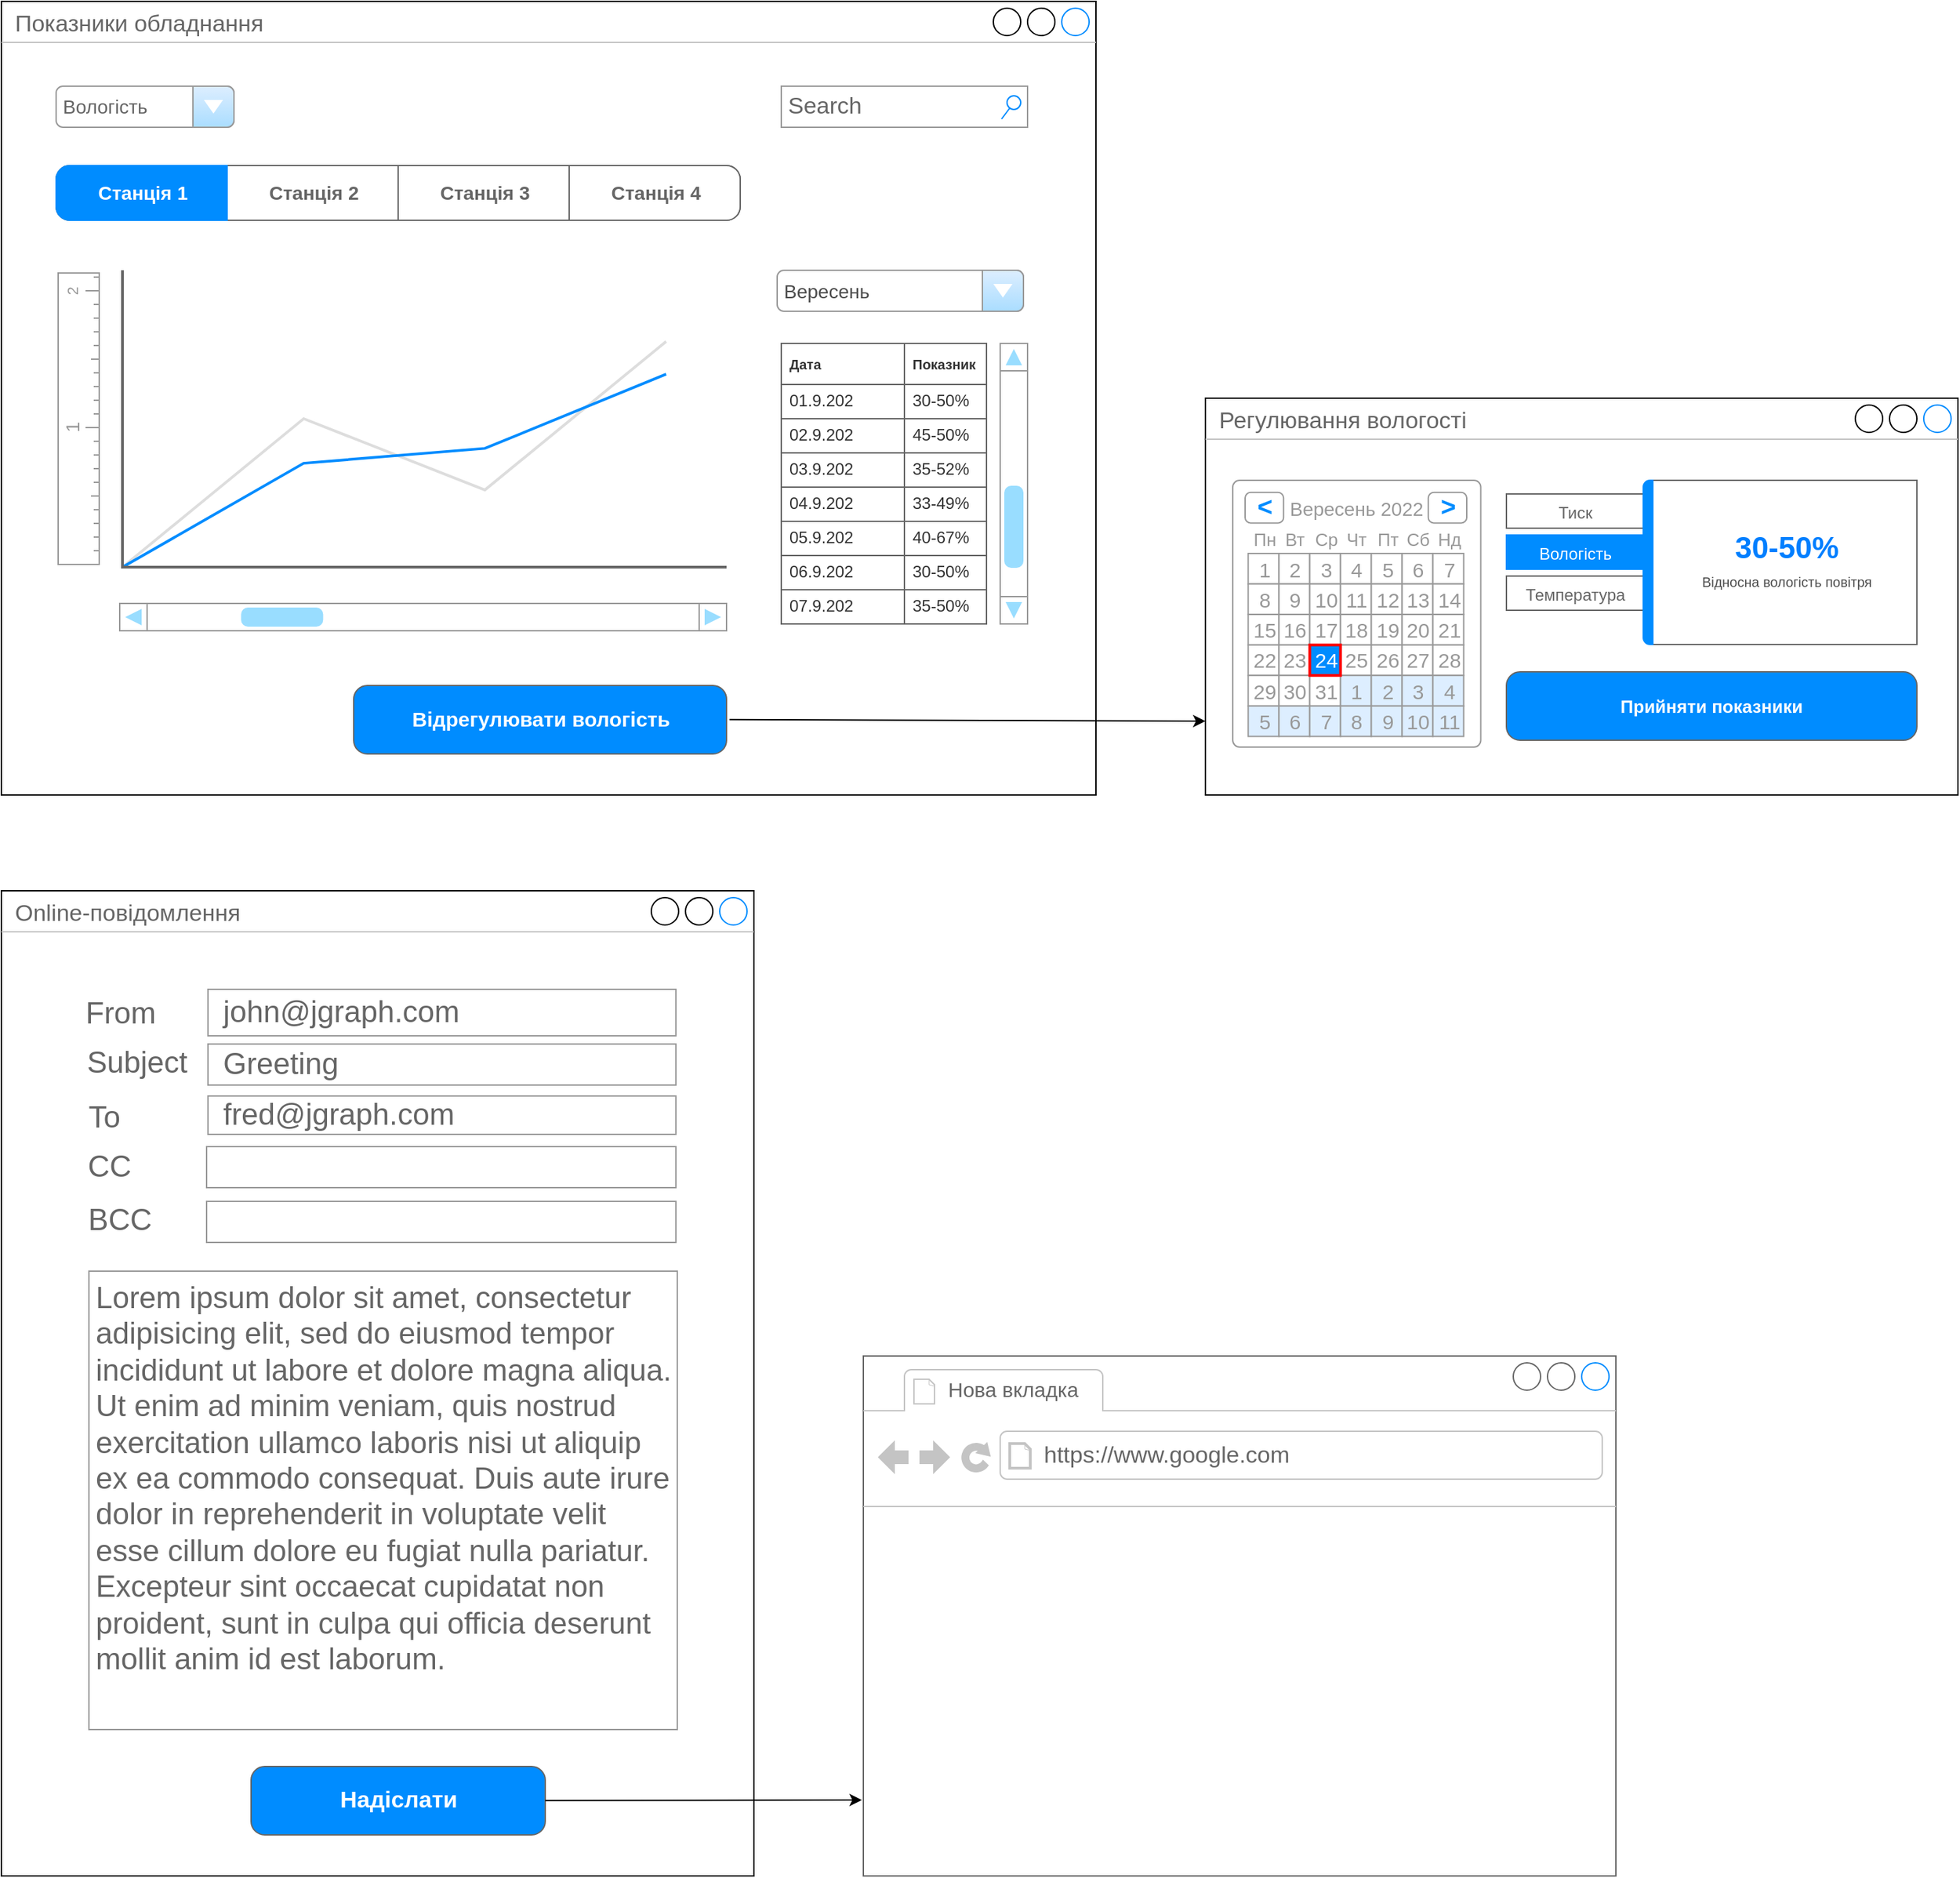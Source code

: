 <mxfile version="20.3.3" type="github"><diagram id="piDafpqhtRUU5qUU-vj8" name="Page-1"><mxGraphModel dx="2847" dy="1803" grid="1" gridSize="10" guides="1" tooltips="1" connect="1" arrows="1" fold="1" page="1" pageScale="1" pageWidth="1169" pageHeight="1654" math="0" shadow="0"><root><mxCell id="0"/><mxCell id="1" parent="0"/><mxCell id="dVDC38KnHeFOdpxxW0SM-181" value="" style="group" vertex="1" connectable="0" parent="1"><mxGeometry x="450" y="110" width="1430" height="1370" as="geometry"/></mxCell><mxCell id="gKj_HmJcqdtON28ruS0T-1" value="Показники обладнання" style="strokeWidth=1;shadow=0;dashed=0;align=center;html=1;shape=mxgraph.mockup.containers.window;align=left;verticalAlign=top;spacingLeft=8;strokeColor2=#008cff;strokeColor3=#c4c4c4;fontColor=#666666;mainText=;fontSize=17;labelBackgroundColor=none;" vertex="1" parent="dVDC38KnHeFOdpxxW0SM-181"><mxGeometry width="800" height="580" as="geometry"/></mxCell><mxCell id="dVDC38KnHeFOdpxxW0SM-1" value="&lt;font style=&quot;font-size: 14px;&quot;&gt;Вологість&lt;/font&gt;" style="strokeWidth=1;shadow=0;dashed=0;align=center;html=1;shape=mxgraph.mockup.forms.comboBox;strokeColor=#999999;fillColor=#ddeeff;align=left;fillColor2=#aaddff;mainText=;fontColor=#666666;fontSize=17;spacingLeft=3;" vertex="1" parent="dVDC38KnHeFOdpxxW0SM-181"><mxGeometry x="40" y="62" width="130" height="30" as="geometry"/></mxCell><mxCell id="dVDC38KnHeFOdpxxW0SM-2" value="Search" style="strokeWidth=1;shadow=0;dashed=0;align=center;html=1;shape=mxgraph.mockup.forms.searchBox;strokeColor=#999999;mainText=;strokeColor2=#008cff;fontColor=#666666;fontSize=17;align=left;spacingLeft=3;" vertex="1" parent="dVDC38KnHeFOdpxxW0SM-181"><mxGeometry x="570" y="62" width="180" height="30" as="geometry"/></mxCell><mxCell id="dVDC38KnHeFOdpxxW0SM-11" value="" style="strokeWidth=1;shadow=0;dashed=0;align=center;html=1;shape=mxgraph.mockup.rrect;rSize=10;fillColor=#ffffff;strokeColor=#666666;fontSize=14;" vertex="1" parent="dVDC38KnHeFOdpxxW0SM-181"><mxGeometry x="40" y="120" width="500" height="40" as="geometry"/></mxCell><mxCell id="dVDC38KnHeFOdpxxW0SM-12" value="&lt;font style=&quot;font-size: 14px;&quot;&gt;Станція 2&lt;/font&gt;" style="strokeColor=inherit;fillColor=inherit;gradientColor=inherit;strokeWidth=1;shadow=0;dashed=0;align=center;html=1;shape=mxgraph.mockup.rrect;rSize=0;fontSize=17;fontColor=#666666;fontStyle=1;resizeHeight=1;" vertex="1" parent="dVDC38KnHeFOdpxxW0SM-11"><mxGeometry width="125" height="40" relative="1" as="geometry"><mxPoint x="125" as="offset"/></mxGeometry></mxCell><mxCell id="dVDC38KnHeFOdpxxW0SM-13" value="&lt;font style=&quot;font-size: 14px;&quot;&gt;Станція 3&lt;/font&gt;" style="strokeColor=inherit;fillColor=inherit;gradientColor=inherit;strokeWidth=1;shadow=0;dashed=0;align=center;html=1;shape=mxgraph.mockup.rrect;rSize=0;fontSize=17;fontColor=#666666;fontStyle=1;resizeHeight=1;" vertex="1" parent="dVDC38KnHeFOdpxxW0SM-11"><mxGeometry width="125" height="40" relative="1" as="geometry"><mxPoint x="250" as="offset"/></mxGeometry></mxCell><mxCell id="dVDC38KnHeFOdpxxW0SM-14" value="&lt;font style=&quot;font-size: 14px;&quot;&gt;Станція 4&lt;/font&gt;" style="strokeColor=inherit;fillColor=inherit;gradientColor=inherit;strokeWidth=1;shadow=0;dashed=0;align=center;html=1;shape=mxgraph.mockup.rightButton;rSize=10;fontSize=17;fontColor=#666666;fontStyle=1;resizeHeight=1;" vertex="1" parent="dVDC38KnHeFOdpxxW0SM-11"><mxGeometry x="1" width="125" height="40" relative="1" as="geometry"><mxPoint x="-125" as="offset"/></mxGeometry></mxCell><mxCell id="dVDC38KnHeFOdpxxW0SM-15" value="&lt;font style=&quot;font-size: 14px;&quot;&gt;Станція 1&lt;/font&gt;" style="strokeWidth=1;shadow=0;dashed=0;align=center;html=1;shape=mxgraph.mockup.leftButton;rSize=10;fontSize=17;fontColor=#ffffff;fontStyle=1;fillColor=#008cff;strokeColor=#008cff;resizeHeight=1;" vertex="1" parent="dVDC38KnHeFOdpxxW0SM-11"><mxGeometry width="125" height="40" relative="1" as="geometry"/></mxCell><mxCell id="dVDC38KnHeFOdpxxW0SM-16" value="" style="verticalLabelPosition=bottom;shadow=0;dashed=0;align=center;html=1;verticalAlign=top;strokeWidth=1;shape=mxgraph.mockup.graphics.lineChart;strokeColor=none;strokeColor2=#666666;strokeColor3=#008cff;strokeColor4=#dddddd;fontSize=14;" vertex="1" parent="dVDC38KnHeFOdpxxW0SM-181"><mxGeometry x="88.5" y="196.5" width="441.5" height="217" as="geometry"/></mxCell><mxCell id="dVDC38KnHeFOdpxxW0SM-18" value="" style="verticalLabelPosition=bottom;shadow=0;dashed=0;align=center;html=1;verticalAlign=top;strokeWidth=1;shape=mxgraph.mockup.navigation.scrollBar;strokeColor=#999999;barPos=20;fillColor2=#99ddff;strokeColor2=none;fontSize=14;" vertex="1" parent="dVDC38KnHeFOdpxxW0SM-181"><mxGeometry x="86.5" y="440" width="443.5" height="20" as="geometry"/></mxCell><mxCell id="dVDC38KnHeFOdpxxW0SM-20" value="1" style="strokeWidth=1;shadow=0;dashed=0;align=center;html=1;shape=mxgraph.mockup.misc.ruler2;dx=100;rulerOrient=down;unitSize=10;fontColor=#999999;spacingLeft=96;align=left;verticalAlign=middle;spacingBottom=10;spacingTop=0;spacingRight=0;spacing=0;strokeColor=#999999;fontSize=14;rotation=-90;" vertex="1" parent="dVDC38KnHeFOdpxxW0SM-181"><mxGeometry x="-50" y="290" width="213" height="30" as="geometry"/></mxCell><mxCell id="dVDC38KnHeFOdpxxW0SM-22" value="&lt;font style=&quot;font-size: 14px;&quot; color=&quot;#4d4d4d&quot;&gt;Вересень&lt;/font&gt;" style="strokeWidth=1;shadow=0;dashed=0;align=center;html=1;shape=mxgraph.mockup.forms.comboBox;strokeColor=#999999;fillColor=#ddeeff;align=left;fillColor2=#aaddff;mainText=;fontColor=#666666;fontSize=17;spacingLeft=3;" vertex="1" parent="dVDC38KnHeFOdpxxW0SM-181"><mxGeometry x="567" y="196.5" width="180" height="30" as="geometry"/></mxCell><mxCell id="dVDC38KnHeFOdpxxW0SM-89" value="" style="verticalLabelPosition=bottom;shadow=0;dashed=0;align=center;html=1;verticalAlign=top;strokeWidth=1;shape=mxgraph.mockup.navigation.scrollBar;strokeColor=#999999;barPos=20;fillColor2=#99ddff;strokeColor2=none;direction=north;fontSize=12;fontColor=#000000;" vertex="1" parent="dVDC38KnHeFOdpxxW0SM-181"><mxGeometry x="730" y="250" width="20" height="205" as="geometry"/></mxCell><mxCell id="dVDC38KnHeFOdpxxW0SM-97" value="" style="group" vertex="1" connectable="0" parent="dVDC38KnHeFOdpxxW0SM-181"><mxGeometry x="570" y="250" width="150" height="205" as="geometry"/></mxCell><mxCell id="dVDC38KnHeFOdpxxW0SM-77" value="&lt;font color=&quot;#333333&quot; size=&quot;1&quot;&gt;&lt;b&gt;Дата&lt;/b&gt;&lt;/font&gt;" style="strokeWidth=1;shadow=0;dashed=0;align=center;html=1;shape=mxgraph.mockup.text.textBox;fontColor=#666666;align=left;fontSize=17;spacingLeft=4;spacingTop=-3;strokeColor=#666666;mainText=" vertex="1" parent="dVDC38KnHeFOdpxxW0SM-97"><mxGeometry width="90" height="30" as="geometry"/></mxCell><mxCell id="dVDC38KnHeFOdpxxW0SM-78" value="&lt;span style=&quot;caret-color: rgb(0, 0, 0);&quot;&gt;&lt;b&gt;&lt;font color=&quot;#333333&quot; style=&quot;font-size: 10px;&quot;&gt;Показник&lt;/font&gt;&lt;/b&gt;&lt;/span&gt;" style="strokeWidth=1;shadow=0;dashed=0;align=center;html=1;shape=mxgraph.mockup.text.textBox;fontColor=#666666;align=left;fontSize=17;spacingLeft=4;spacingTop=-3;strokeColor=#666666;mainText=" vertex="1" parent="dVDC38KnHeFOdpxxW0SM-97"><mxGeometry x="90" width="60" height="30" as="geometry"/></mxCell><mxCell id="dVDC38KnHeFOdpxxW0SM-79" value="&lt;span style=&quot;caret-color: rgb(0, 0, 0); font-size: 12px;&quot;&gt;&lt;font color=&quot;#333333&quot;&gt;30-50%&lt;/font&gt;&lt;/span&gt;" style="strokeWidth=1;shadow=0;dashed=0;align=center;html=1;shape=mxgraph.mockup.text.textBox;fontColor=#666666;align=left;fontSize=17;spacingLeft=4;spacingTop=-3;strokeColor=#666666;mainText=" vertex="1" parent="dVDC38KnHeFOdpxxW0SM-97"><mxGeometry x="90" y="30" width="60" height="25" as="geometry"/></mxCell><mxCell id="dVDC38KnHeFOdpxxW0SM-80" value="&lt;span style=&quot;caret-color: rgb(0, 0, 0); font-size: 12px;&quot;&gt;&lt;font color=&quot;#333333&quot;&gt;45-50%&lt;/font&gt;&lt;/span&gt;" style="strokeWidth=1;shadow=0;dashed=0;align=center;html=1;shape=mxgraph.mockup.text.textBox;fontColor=#666666;align=left;fontSize=17;spacingLeft=4;spacingTop=-3;strokeColor=#666666;mainText=" vertex="1" parent="dVDC38KnHeFOdpxxW0SM-97"><mxGeometry x="90" y="55" width="60" height="25" as="geometry"/></mxCell><mxCell id="dVDC38KnHeFOdpxxW0SM-81" value="&lt;span style=&quot;caret-color: rgb(0, 0, 0); font-size: 12px;&quot;&gt;&lt;font color=&quot;#333333&quot;&gt;35-52%&lt;/font&gt;&lt;/span&gt;" style="strokeWidth=1;shadow=0;dashed=0;align=center;html=1;shape=mxgraph.mockup.text.textBox;fontColor=#666666;align=left;fontSize=17;spacingLeft=4;spacingTop=-3;strokeColor=#666666;mainText=" vertex="1" parent="dVDC38KnHeFOdpxxW0SM-97"><mxGeometry x="90" y="80" width="60" height="25" as="geometry"/></mxCell><mxCell id="dVDC38KnHeFOdpxxW0SM-82" value="&lt;span style=&quot;caret-color: rgb(0, 0, 0); font-size: 12px;&quot;&gt;&lt;font color=&quot;#333333&quot;&gt;33-49%&lt;/font&gt;&lt;/span&gt;" style="strokeWidth=1;shadow=0;dashed=0;align=center;html=1;shape=mxgraph.mockup.text.textBox;fontColor=#666666;align=left;fontSize=17;spacingLeft=4;spacingTop=-3;strokeColor=#666666;mainText=" vertex="1" parent="dVDC38KnHeFOdpxxW0SM-97"><mxGeometry x="90" y="105" width="60" height="25" as="geometry"/></mxCell><mxCell id="dVDC38KnHeFOdpxxW0SM-83" value="&lt;span style=&quot;caret-color: rgb(0, 0, 0); font-size: 12px;&quot;&gt;&lt;font color=&quot;#333333&quot;&gt;40-67%&lt;/font&gt;&lt;/span&gt;" style="strokeWidth=1;shadow=0;dashed=0;align=center;html=1;shape=mxgraph.mockup.text.textBox;fontColor=#666666;align=left;fontSize=17;spacingLeft=4;spacingTop=-3;strokeColor=#666666;mainText=" vertex="1" parent="dVDC38KnHeFOdpxxW0SM-97"><mxGeometry x="90" y="130" width="60" height="25" as="geometry"/></mxCell><mxCell id="dVDC38KnHeFOdpxxW0SM-84" value="&lt;span style=&quot;caret-color: rgb(0, 0, 0); font-size: 12px;&quot;&gt;&lt;font color=&quot;#333333&quot;&gt;05.9.202&lt;/font&gt;&lt;/span&gt;" style="strokeWidth=1;shadow=0;dashed=0;align=center;html=1;shape=mxgraph.mockup.text.textBox;fontColor=#666666;align=left;fontSize=17;spacingLeft=4;spacingTop=-3;strokeColor=#666666;mainText=" vertex="1" parent="dVDC38KnHeFOdpxxW0SM-97"><mxGeometry y="130" width="90" height="25" as="geometry"/></mxCell><mxCell id="dVDC38KnHeFOdpxxW0SM-85" value="&lt;span style=&quot;caret-color: rgb(0, 0, 0); font-size: 12px;&quot;&gt;&lt;font color=&quot;#333333&quot;&gt;04.9.202&lt;/font&gt;&lt;/span&gt;" style="strokeWidth=1;shadow=0;dashed=0;align=center;html=1;shape=mxgraph.mockup.text.textBox;fontColor=#666666;align=left;fontSize=17;spacingLeft=4;spacingTop=-3;strokeColor=#666666;mainText=" vertex="1" parent="dVDC38KnHeFOdpxxW0SM-97"><mxGeometry y="105" width="90" height="25" as="geometry"/></mxCell><mxCell id="dVDC38KnHeFOdpxxW0SM-86" value="&lt;span style=&quot;caret-color: rgb(0, 0, 0); font-size: 12px;&quot;&gt;&lt;font color=&quot;#333333&quot;&gt;03.9.202&lt;/font&gt;&lt;/span&gt;" style="strokeWidth=1;shadow=0;dashed=0;align=center;html=1;shape=mxgraph.mockup.text.textBox;fontColor=#666666;align=left;fontSize=17;spacingLeft=4;spacingTop=-3;strokeColor=#666666;mainText=" vertex="1" parent="dVDC38KnHeFOdpxxW0SM-97"><mxGeometry y="80" width="90" height="25" as="geometry"/></mxCell><mxCell id="dVDC38KnHeFOdpxxW0SM-87" value="&lt;span style=&quot;caret-color: rgb(0, 0, 0); font-size: 12px;&quot;&gt;&lt;font color=&quot;#333333&quot;&gt;02.9.202&lt;/font&gt;&lt;/span&gt;" style="strokeWidth=1;shadow=0;dashed=0;align=center;html=1;shape=mxgraph.mockup.text.textBox;fontColor=#666666;align=left;fontSize=17;spacingLeft=4;spacingTop=-3;strokeColor=#666666;mainText=" vertex="1" parent="dVDC38KnHeFOdpxxW0SM-97"><mxGeometry y="55" width="90" height="25" as="geometry"/></mxCell><mxCell id="dVDC38KnHeFOdpxxW0SM-88" value="&lt;span style=&quot;caret-color: rgb(0, 0, 0); font-size: 12px;&quot;&gt;&lt;font color=&quot;#333333&quot;&gt;01.9.202&lt;/font&gt;&lt;/span&gt;" style="strokeWidth=1;shadow=0;dashed=0;align=center;html=1;shape=mxgraph.mockup.text.textBox;fontColor=#666666;align=left;fontSize=17;spacingLeft=4;spacingTop=-3;strokeColor=#666666;mainText=" vertex="1" parent="dVDC38KnHeFOdpxxW0SM-97"><mxGeometry y="30" width="90" height="25" as="geometry"/></mxCell><mxCell id="dVDC38KnHeFOdpxxW0SM-93" value="&lt;span style=&quot;caret-color: rgb(0, 0, 0); font-size: 12px;&quot;&gt;&lt;font color=&quot;#333333&quot;&gt;06.9.202&lt;/font&gt;&lt;/span&gt;" style="strokeWidth=1;shadow=0;dashed=0;align=center;html=1;shape=mxgraph.mockup.text.textBox;fontColor=#666666;align=left;fontSize=17;spacingLeft=4;spacingTop=-3;strokeColor=#666666;mainText=" vertex="1" parent="dVDC38KnHeFOdpxxW0SM-97"><mxGeometry y="155" width="90" height="25" as="geometry"/></mxCell><mxCell id="dVDC38KnHeFOdpxxW0SM-94" value="&lt;span style=&quot;caret-color: rgb(0, 0, 0); font-size: 12px;&quot;&gt;&lt;font color=&quot;#333333&quot;&gt;30-50%&lt;/font&gt;&lt;/span&gt;" style="strokeWidth=1;shadow=0;dashed=0;align=center;html=1;shape=mxgraph.mockup.text.textBox;fontColor=#666666;align=left;fontSize=17;spacingLeft=4;spacingTop=-3;strokeColor=#666666;mainText=" vertex="1" parent="dVDC38KnHeFOdpxxW0SM-97"><mxGeometry x="90" y="155" width="60" height="25" as="geometry"/></mxCell><mxCell id="dVDC38KnHeFOdpxxW0SM-95" value="&lt;span style=&quot;caret-color: rgb(0, 0, 0); font-size: 12px;&quot;&gt;&lt;font color=&quot;#333333&quot;&gt;07.9.202&lt;/font&gt;&lt;/span&gt;" style="strokeWidth=1;shadow=0;dashed=0;align=center;html=1;shape=mxgraph.mockup.text.textBox;fontColor=#666666;align=left;fontSize=17;spacingLeft=4;spacingTop=-3;strokeColor=#666666;mainText=" vertex="1" parent="dVDC38KnHeFOdpxxW0SM-97"><mxGeometry y="180" width="90" height="25" as="geometry"/></mxCell><mxCell id="dVDC38KnHeFOdpxxW0SM-96" value="&lt;span style=&quot;caret-color: rgb(0, 0, 0); font-size: 12px;&quot;&gt;&lt;font color=&quot;#333333&quot;&gt;35-50%&lt;/font&gt;&lt;/span&gt;" style="strokeWidth=1;shadow=0;dashed=0;align=center;html=1;shape=mxgraph.mockup.text.textBox;fontColor=#666666;align=left;fontSize=17;spacingLeft=4;spacingTop=-3;strokeColor=#666666;mainText=" vertex="1" parent="dVDC38KnHeFOdpxxW0SM-97"><mxGeometry x="90" y="180" width="60" height="25" as="geometry"/></mxCell><mxCell id="dVDC38KnHeFOdpxxW0SM-98" value="&lt;font style=&quot;font-size: 15px;&quot;&gt;Відрегулювати вологість&lt;/font&gt;" style="strokeWidth=1;shadow=0;dashed=0;align=center;html=1;shape=mxgraph.mockup.buttons.button;strokeColor=#666666;fontColor=#ffffff;mainText=;buttonStyle=round;fontSize=17;fontStyle=1;fillColor=#008cff;whiteSpace=wrap;" vertex="1" parent="dVDC38KnHeFOdpxxW0SM-181"><mxGeometry x="257.5" y="500" width="272.5" height="50" as="geometry"/></mxCell><mxCell id="dVDC38KnHeFOdpxxW0SM-99" value="Регулювання вологості" style="strokeWidth=1;shadow=0;dashed=0;align=center;html=1;shape=mxgraph.mockup.containers.window;align=left;verticalAlign=top;spacingLeft=8;strokeColor2=#008cff;strokeColor3=#c4c4c4;fontColor=#666666;mainText=;fontSize=17;labelBackgroundColor=none;" vertex="1" parent="dVDC38KnHeFOdpxxW0SM-181"><mxGeometry x="880" y="290" width="550" height="290" as="geometry"/></mxCell><mxCell id="dVDC38KnHeFOdpxxW0SM-100" value="" style="strokeWidth=1;shadow=0;dashed=0;align=center;html=1;shape=mxgraph.mockup.forms.rrect;rSize=5;strokeColor=#999999;fillColor=#ffffff;fontSize=15;fontColor=#007FFF;" vertex="1" parent="dVDC38KnHeFOdpxxW0SM-181"><mxGeometry x="900" y="350" width="181.25" height="195" as="geometry"/></mxCell><mxCell id="dVDC38KnHeFOdpxxW0SM-101" value="&lt;font style=&quot;font-size: 14px;&quot;&gt;Вересень 2022&lt;/font&gt;" style="strokeWidth=1;shadow=0;dashed=0;align=center;html=1;shape=mxgraph.mockup.forms.anchor;fontColor=#999999;fontSize=15;" vertex="1" parent="dVDC38KnHeFOdpxxW0SM-100"><mxGeometry x="33.75" y="8.914" width="112.5" height="22.286" as="geometry"/></mxCell><mxCell id="dVDC38KnHeFOdpxxW0SM-102" value="&lt;" style="strokeWidth=1;shadow=0;dashed=0;align=center;html=1;shape=mxgraph.mockup.forms.rrect;rSize=4;strokeColor=#999999;fontColor=#008cff;fontSize=19;fontStyle=1;" vertex="1" parent="dVDC38KnHeFOdpxxW0SM-100"><mxGeometry x="9" y="8.914" width="28.125" height="22.286" as="geometry"/></mxCell><mxCell id="dVDC38KnHeFOdpxxW0SM-103" value="&gt;" style="strokeWidth=1;shadow=0;dashed=0;align=center;html=1;shape=mxgraph.mockup.forms.rrect;rSize=4;strokeColor=#999999;fontColor=#008cff;fontSize=19;fontStyle=1;" vertex="1" parent="dVDC38KnHeFOdpxxW0SM-100"><mxGeometry x="142.875" y="8.914" width="28.125" height="22.286" as="geometry"/></mxCell><mxCell id="dVDC38KnHeFOdpxxW0SM-104" value="&lt;font style=&quot;font-size: 13px;&quot;&gt;Пн&lt;/font&gt;" style="strokeWidth=1;shadow=0;dashed=0;align=center;html=1;shape=mxgraph.mockup.forms.anchor;fontColor=#999999;fontSize=15;" vertex="1" parent="dVDC38KnHeFOdpxxW0SM-100"><mxGeometry x="11.25" y="31.2" width="22.5" height="22.286" as="geometry"/></mxCell><mxCell id="dVDC38KnHeFOdpxxW0SM-105" value="&lt;font style=&quot;font-size: 13px;&quot;&gt;Вт&lt;/font&gt;" style="strokeWidth=1;shadow=0;dashed=0;align=center;html=1;shape=mxgraph.mockup.forms.anchor;fontColor=#999999;fontSize=15;" vertex="1" parent="dVDC38KnHeFOdpxxW0SM-100"><mxGeometry x="33.75" y="31.2" width="22.5" height="22.286" as="geometry"/></mxCell><mxCell id="dVDC38KnHeFOdpxxW0SM-106" value="&lt;font style=&quot;font-size: 13px;&quot;&gt;Ср&lt;/font&gt;" style="strokeWidth=1;shadow=0;dashed=0;align=center;html=1;shape=mxgraph.mockup.forms.anchor;fontColor=#999999;fontSize=15;" vertex="1" parent="dVDC38KnHeFOdpxxW0SM-100"><mxGeometry x="56.25" y="31.2" width="22.5" height="22.286" as="geometry"/></mxCell><mxCell id="dVDC38KnHeFOdpxxW0SM-107" value="&lt;font style=&quot;font-size: 13px;&quot;&gt;Чт&lt;/font&gt;" style="strokeWidth=1;shadow=0;dashed=0;align=center;html=1;shape=mxgraph.mockup.forms.anchor;fontColor=#999999;fontSize=15;" vertex="1" parent="dVDC38KnHeFOdpxxW0SM-100"><mxGeometry x="78.75" y="31.2" width="22.5" height="22.286" as="geometry"/></mxCell><mxCell id="dVDC38KnHeFOdpxxW0SM-108" value="&lt;font style=&quot;font-size: 13px;&quot;&gt;Пт&lt;/font&gt;" style="strokeWidth=1;shadow=0;dashed=0;align=center;html=1;shape=mxgraph.mockup.forms.anchor;fontColor=#999999;fontSize=15;" vertex="1" parent="dVDC38KnHeFOdpxxW0SM-100"><mxGeometry x="101.25" y="31.2" width="22.5" height="22.286" as="geometry"/></mxCell><mxCell id="dVDC38KnHeFOdpxxW0SM-109" value="&lt;font style=&quot;font-size: 13px;&quot;&gt;Сб&lt;/font&gt;" style="strokeWidth=1;shadow=0;dashed=0;align=center;html=1;shape=mxgraph.mockup.forms.anchor;fontColor=#999999;fontSize=15;" vertex="1" parent="dVDC38KnHeFOdpxxW0SM-100"><mxGeometry x="123.75" y="31.2" width="22.5" height="22.286" as="geometry"/></mxCell><mxCell id="dVDC38KnHeFOdpxxW0SM-110" value="&lt;font style=&quot;font-size: 13px;&quot;&gt;Нд&lt;/font&gt;" style="strokeWidth=1;shadow=0;dashed=0;align=center;html=1;shape=mxgraph.mockup.forms.anchor;fontColor=#999999;fontSize=15;" vertex="1" parent="dVDC38KnHeFOdpxxW0SM-100"><mxGeometry x="146.25" y="31.2" width="22.5" height="22.286" as="geometry"/></mxCell><mxCell id="dVDC38KnHeFOdpxxW0SM-111" value="1" style="strokeWidth=1;shadow=0;dashed=0;align=center;html=1;shape=mxgraph.mockup.forms.rrect;rSize=0;strokeColor=#999999;fontColor=#999999;fontSize=15;" vertex="1" parent="dVDC38KnHeFOdpxxW0SM-100"><mxGeometry x="11.25" y="53.486" width="22.5" height="22.286" as="geometry"/></mxCell><mxCell id="dVDC38KnHeFOdpxxW0SM-112" value="2" style="strokeWidth=1;shadow=0;dashed=0;align=center;html=1;shape=mxgraph.mockup.forms.rrect;rSize=0;strokeColor=#999999;fontColor=#999999;fontSize=15;" vertex="1" parent="dVDC38KnHeFOdpxxW0SM-100"><mxGeometry x="33.75" y="53.486" width="22.5" height="22.286" as="geometry"/></mxCell><mxCell id="dVDC38KnHeFOdpxxW0SM-113" value="3" style="strokeWidth=1;shadow=0;dashed=0;align=center;html=1;shape=mxgraph.mockup.forms.rrect;rSize=0;strokeColor=#999999;fontColor=#999999;fontSize=15;" vertex="1" parent="dVDC38KnHeFOdpxxW0SM-100"><mxGeometry x="56.25" y="53.486" width="22.5" height="22.286" as="geometry"/></mxCell><mxCell id="dVDC38KnHeFOdpxxW0SM-114" value="4" style="strokeWidth=1;shadow=0;dashed=0;align=center;html=1;shape=mxgraph.mockup.forms.rrect;rSize=0;strokeColor=#999999;fontColor=#999999;fontSize=15;" vertex="1" parent="dVDC38KnHeFOdpxxW0SM-100"><mxGeometry x="78.75" y="53.486" width="22.5" height="22.286" as="geometry"/></mxCell><mxCell id="dVDC38KnHeFOdpxxW0SM-115" value="5" style="strokeWidth=1;shadow=0;dashed=0;align=center;html=1;shape=mxgraph.mockup.forms.rrect;rSize=0;strokeColor=#999999;fontColor=#999999;fontSize=15;" vertex="1" parent="dVDC38KnHeFOdpxxW0SM-100"><mxGeometry x="101.25" y="53.486" width="22.5" height="22.286" as="geometry"/></mxCell><mxCell id="dVDC38KnHeFOdpxxW0SM-116" value="6" style="strokeWidth=1;shadow=0;dashed=0;align=center;html=1;shape=mxgraph.mockup.forms.rrect;rSize=0;strokeColor=#999999;fontColor=#999999;fontSize=15;" vertex="1" parent="dVDC38KnHeFOdpxxW0SM-100"><mxGeometry x="123.75" y="53.486" width="22.5" height="22.286" as="geometry"/></mxCell><mxCell id="dVDC38KnHeFOdpxxW0SM-117" value="7" style="strokeWidth=1;shadow=0;dashed=0;align=center;html=1;shape=mxgraph.mockup.forms.rrect;rSize=0;strokeColor=#999999;fontColor=#999999;fontSize=15;" vertex="1" parent="dVDC38KnHeFOdpxxW0SM-100"><mxGeometry x="146.25" y="53.486" width="22.5" height="22.286" as="geometry"/></mxCell><mxCell id="dVDC38KnHeFOdpxxW0SM-118" value="8" style="strokeWidth=1;shadow=0;dashed=0;align=center;html=1;shape=mxgraph.mockup.forms.rrect;rSize=0;strokeColor=#999999;fontColor=#999999;fontSize=15;" vertex="1" parent="dVDC38KnHeFOdpxxW0SM-100"><mxGeometry x="11.25" y="75.771" width="22.5" height="22.286" as="geometry"/></mxCell><mxCell id="dVDC38KnHeFOdpxxW0SM-119" value="9" style="strokeWidth=1;shadow=0;dashed=0;align=center;html=1;shape=mxgraph.mockup.forms.rrect;rSize=0;strokeColor=#999999;fontColor=#999999;fontSize=15;" vertex="1" parent="dVDC38KnHeFOdpxxW0SM-100"><mxGeometry x="33.75" y="75.771" width="22.5" height="22.286" as="geometry"/></mxCell><mxCell id="dVDC38KnHeFOdpxxW0SM-120" value="10" style="strokeWidth=1;shadow=0;dashed=0;align=center;html=1;shape=mxgraph.mockup.forms.rrect;rSize=0;strokeColor=#999999;fontColor=#999999;fontSize=15;" vertex="1" parent="dVDC38KnHeFOdpxxW0SM-100"><mxGeometry x="56.25" y="75.771" width="22.5" height="22.286" as="geometry"/></mxCell><mxCell id="dVDC38KnHeFOdpxxW0SM-121" value="11" style="strokeWidth=1;shadow=0;dashed=0;align=center;html=1;shape=mxgraph.mockup.forms.rrect;rSize=0;strokeColor=#999999;fontColor=#999999;fontSize=15;" vertex="1" parent="dVDC38KnHeFOdpxxW0SM-100"><mxGeometry x="78.75" y="75.771" width="22.5" height="22.286" as="geometry"/></mxCell><mxCell id="dVDC38KnHeFOdpxxW0SM-122" value="12" style="strokeWidth=1;shadow=0;dashed=0;align=center;html=1;shape=mxgraph.mockup.forms.rrect;rSize=0;strokeColor=#999999;fontColor=#999999;fontSize=15;" vertex="1" parent="dVDC38KnHeFOdpxxW0SM-100"><mxGeometry x="101.25" y="75.771" width="22.5" height="22.286" as="geometry"/></mxCell><mxCell id="dVDC38KnHeFOdpxxW0SM-123" value="13" style="strokeWidth=1;shadow=0;dashed=0;align=center;html=1;shape=mxgraph.mockup.forms.rrect;rSize=0;strokeColor=#999999;fontColor=#999999;fontSize=15;" vertex="1" parent="dVDC38KnHeFOdpxxW0SM-100"><mxGeometry x="123.75" y="75.771" width="22.5" height="22.286" as="geometry"/></mxCell><mxCell id="dVDC38KnHeFOdpxxW0SM-124" value="14" style="strokeWidth=1;shadow=0;dashed=0;align=center;html=1;shape=mxgraph.mockup.forms.rrect;rSize=0;strokeColor=#999999;fontColor=#999999;fontSize=15;" vertex="1" parent="dVDC38KnHeFOdpxxW0SM-100"><mxGeometry x="146.25" y="75.771" width="22.5" height="22.286" as="geometry"/></mxCell><mxCell id="dVDC38KnHeFOdpxxW0SM-125" value="15" style="strokeWidth=1;shadow=0;dashed=0;align=center;html=1;shape=mxgraph.mockup.forms.rrect;rSize=0;strokeColor=#999999;fontColor=#999999;fontSize=15;" vertex="1" parent="dVDC38KnHeFOdpxxW0SM-100"><mxGeometry x="11.25" y="98.057" width="22.5" height="22.286" as="geometry"/></mxCell><mxCell id="dVDC38KnHeFOdpxxW0SM-126" value="16" style="strokeWidth=1;shadow=0;dashed=0;align=center;html=1;shape=mxgraph.mockup.forms.rrect;rSize=0;strokeColor=#999999;fontColor=#999999;fontSize=15;" vertex="1" parent="dVDC38KnHeFOdpxxW0SM-100"><mxGeometry x="33.75" y="98.057" width="22.5" height="22.286" as="geometry"/></mxCell><mxCell id="dVDC38KnHeFOdpxxW0SM-127" value="17" style="strokeWidth=1;shadow=0;dashed=0;align=center;html=1;shape=mxgraph.mockup.forms.rrect;rSize=0;strokeColor=#999999;fontColor=#999999;fontSize=15;" vertex="1" parent="dVDC38KnHeFOdpxxW0SM-100"><mxGeometry x="56.25" y="98.057" width="22.5" height="22.286" as="geometry"/></mxCell><mxCell id="dVDC38KnHeFOdpxxW0SM-128" value="18" style="strokeWidth=1;shadow=0;dashed=0;align=center;html=1;shape=mxgraph.mockup.forms.rrect;rSize=0;strokeColor=#999999;fontColor=#999999;fontSize=15;" vertex="1" parent="dVDC38KnHeFOdpxxW0SM-100"><mxGeometry x="78.75" y="98.057" width="22.5" height="22.286" as="geometry"/></mxCell><mxCell id="dVDC38KnHeFOdpxxW0SM-129" value="19" style="strokeWidth=1;shadow=0;dashed=0;align=center;html=1;shape=mxgraph.mockup.forms.rrect;rSize=0;strokeColor=#999999;fontColor=#999999;fontSize=15;" vertex="1" parent="dVDC38KnHeFOdpxxW0SM-100"><mxGeometry x="101.25" y="98.057" width="22.5" height="22.286" as="geometry"/></mxCell><mxCell id="dVDC38KnHeFOdpxxW0SM-130" value="20" style="strokeWidth=1;shadow=0;dashed=0;align=center;html=1;shape=mxgraph.mockup.forms.rrect;rSize=0;strokeColor=#999999;fontColor=#999999;fontSize=15;" vertex="1" parent="dVDC38KnHeFOdpxxW0SM-100"><mxGeometry x="123.75" y="98.057" width="22.5" height="22.286" as="geometry"/></mxCell><mxCell id="dVDC38KnHeFOdpxxW0SM-131" value="21" style="strokeWidth=1;shadow=0;dashed=0;align=center;html=1;shape=mxgraph.mockup.forms.rrect;rSize=0;strokeColor=#999999;fontColor=#999999;fontSize=15;" vertex="1" parent="dVDC38KnHeFOdpxxW0SM-100"><mxGeometry x="146.25" y="98.057" width="22.5" height="22.286" as="geometry"/></mxCell><mxCell id="dVDC38KnHeFOdpxxW0SM-132" value="22" style="strokeWidth=1;shadow=0;dashed=0;align=center;html=1;shape=mxgraph.mockup.forms.rrect;rSize=0;strokeColor=#999999;fontColor=#999999;fontSize=15;" vertex="1" parent="dVDC38KnHeFOdpxxW0SM-100"><mxGeometry x="11.25" y="120.343" width="22.5" height="22.286" as="geometry"/></mxCell><mxCell id="dVDC38KnHeFOdpxxW0SM-133" value="23" style="strokeWidth=1;shadow=0;dashed=0;align=center;html=1;shape=mxgraph.mockup.forms.rrect;rSize=0;strokeColor=#999999;fontColor=#999999;fontSize=15;" vertex="1" parent="dVDC38KnHeFOdpxxW0SM-100"><mxGeometry x="33.75" y="120.343" width="22.5" height="22.286" as="geometry"/></mxCell><mxCell id="dVDC38KnHeFOdpxxW0SM-134" value="25" style="strokeWidth=1;shadow=0;dashed=0;align=center;html=1;shape=mxgraph.mockup.forms.rrect;rSize=0;strokeColor=#999999;fontColor=#999999;fontSize=15;" vertex="1" parent="dVDC38KnHeFOdpxxW0SM-100"><mxGeometry x="78.75" y="120.343" width="22.5" height="22.286" as="geometry"/></mxCell><mxCell id="dVDC38KnHeFOdpxxW0SM-135" value="26" style="strokeWidth=1;shadow=0;dashed=0;align=center;html=1;shape=mxgraph.mockup.forms.rrect;rSize=0;strokeColor=#999999;fontColor=#999999;fontSize=15;" vertex="1" parent="dVDC38KnHeFOdpxxW0SM-100"><mxGeometry x="101.25" y="120.343" width="22.5" height="22.286" as="geometry"/></mxCell><mxCell id="dVDC38KnHeFOdpxxW0SM-136" value="27" style="strokeWidth=1;shadow=0;dashed=0;align=center;html=1;shape=mxgraph.mockup.forms.rrect;rSize=0;strokeColor=#999999;fontColor=#999999;fontSize=15;" vertex="1" parent="dVDC38KnHeFOdpxxW0SM-100"><mxGeometry x="123.75" y="120.343" width="22.5" height="22.286" as="geometry"/></mxCell><mxCell id="dVDC38KnHeFOdpxxW0SM-137" value="28" style="strokeWidth=1;shadow=0;dashed=0;align=center;html=1;shape=mxgraph.mockup.forms.rrect;rSize=0;strokeColor=#999999;fontColor=#999999;fontSize=15;" vertex="1" parent="dVDC38KnHeFOdpxxW0SM-100"><mxGeometry x="146.25" y="120.343" width="22.5" height="22.286" as="geometry"/></mxCell><mxCell id="dVDC38KnHeFOdpxxW0SM-138" value="29" style="strokeWidth=1;shadow=0;dashed=0;align=center;html=1;shape=mxgraph.mockup.forms.rrect;rSize=0;strokeColor=#999999;fontColor=#999999;fontSize=15;" vertex="1" parent="dVDC38KnHeFOdpxxW0SM-100"><mxGeometry x="11.25" y="142.629" width="22.5" height="22.286" as="geometry"/></mxCell><mxCell id="dVDC38KnHeFOdpxxW0SM-139" value="30" style="strokeWidth=1;shadow=0;dashed=0;align=center;html=1;shape=mxgraph.mockup.forms.rrect;rSize=0;strokeColor=#999999;fontColor=#999999;fontSize=15;" vertex="1" parent="dVDC38KnHeFOdpxxW0SM-100"><mxGeometry x="33.75" y="142.629" width="22.5" height="22.286" as="geometry"/></mxCell><mxCell id="dVDC38KnHeFOdpxxW0SM-140" value="31" style="strokeWidth=1;shadow=0;dashed=0;align=center;html=1;shape=mxgraph.mockup.forms.rrect;rSize=0;strokeColor=#999999;fontColor=#999999;fontSize=15;" vertex="1" parent="dVDC38KnHeFOdpxxW0SM-100"><mxGeometry x="56.25" y="142.629" width="22.5" height="22.286" as="geometry"/></mxCell><mxCell id="dVDC38KnHeFOdpxxW0SM-141" value="1" style="strokeWidth=1;shadow=0;dashed=0;align=center;html=1;shape=mxgraph.mockup.forms.rrect;rSize=0;strokeColor=#999999;fontColor=#999999;fillColor=#ddeeff;fontSize=15;" vertex="1" parent="dVDC38KnHeFOdpxxW0SM-100"><mxGeometry x="78.75" y="142.629" width="22.5" height="22.286" as="geometry"/></mxCell><mxCell id="dVDC38KnHeFOdpxxW0SM-142" value="2" style="strokeWidth=1;shadow=0;dashed=0;align=center;html=1;shape=mxgraph.mockup.forms.rrect;rSize=0;strokeColor=#999999;fontColor=#999999;fillColor=#ddeeff;fontSize=15;" vertex="1" parent="dVDC38KnHeFOdpxxW0SM-100"><mxGeometry x="101.25" y="142.629" width="22.5" height="22.286" as="geometry"/></mxCell><mxCell id="dVDC38KnHeFOdpxxW0SM-143" value="3" style="strokeWidth=1;shadow=0;dashed=0;align=center;html=1;shape=mxgraph.mockup.forms.rrect;rSize=0;strokeColor=#999999;fontColor=#999999;fillColor=#ddeeff;fontSize=15;" vertex="1" parent="dVDC38KnHeFOdpxxW0SM-100"><mxGeometry x="123.75" y="142.629" width="22.5" height="22.286" as="geometry"/></mxCell><mxCell id="dVDC38KnHeFOdpxxW0SM-144" value="4" style="strokeWidth=1;shadow=0;dashed=0;align=center;html=1;shape=mxgraph.mockup.forms.rrect;rSize=0;strokeColor=#999999;fontColor=#999999;fillColor=#ddeeff;fontSize=15;" vertex="1" parent="dVDC38KnHeFOdpxxW0SM-100"><mxGeometry x="146.25" y="142.629" width="22.5" height="22.286" as="geometry"/></mxCell><mxCell id="dVDC38KnHeFOdpxxW0SM-145" value="5" style="strokeWidth=1;shadow=0;dashed=0;align=center;html=1;shape=mxgraph.mockup.forms.rrect;rSize=0;strokeColor=#999999;fontColor=#999999;fillColor=#ddeeff;fontSize=15;" vertex="1" parent="dVDC38KnHeFOdpxxW0SM-100"><mxGeometry x="11.25" y="164.914" width="22.5" height="22.286" as="geometry"/></mxCell><mxCell id="dVDC38KnHeFOdpxxW0SM-146" value="6" style="strokeWidth=1;shadow=0;dashed=0;align=center;html=1;shape=mxgraph.mockup.forms.rrect;rSize=0;strokeColor=#999999;fontColor=#999999;fillColor=#ddeeff;fontSize=15;" vertex="1" parent="dVDC38KnHeFOdpxxW0SM-100"><mxGeometry x="33.75" y="164.914" width="22.5" height="22.286" as="geometry"/></mxCell><mxCell id="dVDC38KnHeFOdpxxW0SM-147" value="7" style="strokeWidth=1;shadow=0;dashed=0;align=center;html=1;shape=mxgraph.mockup.forms.rrect;rSize=0;strokeColor=#999999;fontColor=#999999;fillColor=#ddeeff;fontSize=15;" vertex="1" parent="dVDC38KnHeFOdpxxW0SM-100"><mxGeometry x="56.25" y="164.914" width="22.5" height="22.286" as="geometry"/></mxCell><mxCell id="dVDC38KnHeFOdpxxW0SM-148" value="8" style="strokeWidth=1;shadow=0;dashed=0;align=center;html=1;shape=mxgraph.mockup.forms.rrect;rSize=0;strokeColor=#999999;fontColor=#999999;fillColor=#ddeeff;fontSize=15;" vertex="1" parent="dVDC38KnHeFOdpxxW0SM-100"><mxGeometry x="78.75" y="164.914" width="22.5" height="22.286" as="geometry"/></mxCell><mxCell id="dVDC38KnHeFOdpxxW0SM-149" value="9" style="strokeWidth=1;shadow=0;dashed=0;align=center;html=1;shape=mxgraph.mockup.forms.rrect;rSize=0;strokeColor=#999999;fontColor=#999999;fillColor=#ddeeff;fontSize=15;" vertex="1" parent="dVDC38KnHeFOdpxxW0SM-100"><mxGeometry x="101.25" y="164.914" width="22.5" height="22.286" as="geometry"/></mxCell><mxCell id="dVDC38KnHeFOdpxxW0SM-150" value="10" style="strokeWidth=1;shadow=0;dashed=0;align=center;html=1;shape=mxgraph.mockup.forms.rrect;rSize=0;strokeColor=#999999;fontColor=#999999;fillColor=#ddeeff;fontSize=15;" vertex="1" parent="dVDC38KnHeFOdpxxW0SM-100"><mxGeometry x="123.75" y="164.914" width="22.5" height="22.286" as="geometry"/></mxCell><mxCell id="dVDC38KnHeFOdpxxW0SM-151" value="11" style="strokeWidth=1;shadow=0;dashed=0;align=center;html=1;shape=mxgraph.mockup.forms.rrect;rSize=0;strokeColor=#999999;fontColor=#999999;fillColor=#ddeeff;fontSize=15;" vertex="1" parent="dVDC38KnHeFOdpxxW0SM-100"><mxGeometry x="146.25" y="164.914" width="22.5" height="22.286" as="geometry"/></mxCell><mxCell id="dVDC38KnHeFOdpxxW0SM-152" value="24" style="strokeWidth=1;shadow=0;dashed=0;align=center;html=1;shape=mxgraph.mockup.forms.rrect;rSize=0;strokeColor=#ff0000;fontColor=#ffffff;strokeWidth=2;fillColor=#008cff;fontSize=15;" vertex="1" parent="dVDC38KnHeFOdpxxW0SM-100"><mxGeometry x="56.25" y="120.343" width="22.5" height="22.286" as="geometry"/></mxCell><mxCell id="dVDC38KnHeFOdpxxW0SM-153" value="" style="strokeWidth=1;shadow=0;dashed=0;align=center;html=1;shape=mxgraph.mockup.containers.marginRect2;rectMarginLeft=67;strokeColor=#666666;gradientColor=none;fontSize=15;fontColor=#007FFF;" vertex="1" parent="dVDC38KnHeFOdpxxW0SM-181"><mxGeometry x="1140" y="350" width="260" height="120" as="geometry"/></mxCell><mxCell id="dVDC38KnHeFOdpxxW0SM-154" value="&lt;font style=&quot;font-size: 12px;&quot;&gt;Тиск&lt;/font&gt;" style="strokeColor=inherit;fillColor=inherit;gradientColor=inherit;strokeWidth=1;shadow=0;dashed=0;align=center;html=1;shape=mxgraph.mockup.containers.rrect;rSize=0;fontSize=17;fontColor=#666666;" vertex="1" parent="dVDC38KnHeFOdpxxW0SM-153"><mxGeometry width="100" height="25" relative="1" as="geometry"><mxPoint x="-40" y="10" as="offset"/></mxGeometry></mxCell><mxCell id="dVDC38KnHeFOdpxxW0SM-155" value="&lt;font style=&quot;font-size: 12px;&quot;&gt;Вологість&lt;/font&gt;" style="strokeWidth=1;shadow=0;dashed=0;align=center;html=1;shape=mxgraph.mockup.containers.rrect;rSize=0;fontSize=17;fontColor=#ffffff;strokeColor=#008cff;fillColor=#008cff;" vertex="1" parent="dVDC38KnHeFOdpxxW0SM-153"><mxGeometry width="100" height="25" relative="1" as="geometry"><mxPoint x="-40" y="40" as="offset"/></mxGeometry></mxCell><mxCell id="dVDC38KnHeFOdpxxW0SM-156" value="&lt;font style=&quot;font-size: 12px;&quot;&gt;Температура&lt;/font&gt;" style="strokeColor=inherit;fillColor=inherit;gradientColor=inherit;strokeWidth=1;shadow=0;dashed=0;align=center;html=1;shape=mxgraph.mockup.containers.rrect;rSize=0;fontSize=17;fontColor=#666666;" vertex="1" parent="dVDC38KnHeFOdpxxW0SM-153"><mxGeometry width="100" height="25" relative="1" as="geometry"><mxPoint x="-40" y="70" as="offset"/></mxGeometry></mxCell><mxCell id="dVDC38KnHeFOdpxxW0SM-157" value="" style="strokeWidth=1;shadow=0;dashed=0;align=center;html=1;shape=mxgraph.mockup.containers.leftButton;rSize=5;strokeColor=#008cff;fillColor=#008cff;resizeHeight=1;movable=0;deletable=0;fontSize=15;fontColor=#007FFF;" vertex="1" parent="dVDC38KnHeFOdpxxW0SM-153"><mxGeometry width="7" height="120" relative="1" as="geometry"><mxPoint x="60" as="offset"/></mxGeometry></mxCell><mxCell id="dVDC38KnHeFOdpxxW0SM-160" value="&lt;font size=&quot;1&quot;&gt;&lt;b style=&quot;font-size: 22px;&quot;&gt;30-50%&lt;/b&gt;&lt;/font&gt;" style="text;html=1;strokeColor=none;fillColor=none;align=center;verticalAlign=middle;whiteSpace=wrap;rounded=0;fontSize=13;fontColor=#007FFF;" vertex="1" parent="dVDC38KnHeFOdpxxW0SM-153"><mxGeometry x="125" y="35" width="80" height="30" as="geometry"/></mxCell><mxCell id="dVDC38KnHeFOdpxxW0SM-161" value="&lt;font style=&quot;font-size: 10px;&quot; color=&quot;#4d4d4d&quot;&gt;Відносна вологість повітря&lt;/font&gt;" style="text;html=1;strokeColor=none;fillColor=none;align=center;verticalAlign=middle;whiteSpace=wrap;rounded=0;fontSize=20;fontColor=#007FFF;" vertex="1" parent="dVDC38KnHeFOdpxxW0SM-153"><mxGeometry x="70" y="55" width="190" height="30" as="geometry"/></mxCell><mxCell id="dVDC38KnHeFOdpxxW0SM-158" value="&lt;font style=&quot;font-size: 13px;&quot;&gt;Прийняти показники&lt;/font&gt;" style="strokeWidth=1;shadow=0;dashed=0;align=center;html=1;shape=mxgraph.mockup.buttons.button;strokeColor=#666666;fontColor=#ffffff;mainText=;buttonStyle=round;fontSize=17;fontStyle=1;fillColor=#008cff;whiteSpace=wrap;" vertex="1" parent="dVDC38KnHeFOdpxxW0SM-181"><mxGeometry x="1100" y="490" width="300" height="50" as="geometry"/></mxCell><mxCell id="dVDC38KnHeFOdpxxW0SM-159" value="" style="endArrow=classic;html=1;rounded=0;fontSize=13;fontColor=#007FFF;exitX=1.008;exitY=0.498;exitDx=0;exitDy=0;exitPerimeter=0;entryX=0;entryY=0.814;entryDx=0;entryDy=0;entryPerimeter=0;" edge="1" parent="dVDC38KnHeFOdpxxW0SM-181" source="dVDC38KnHeFOdpxxW0SM-98" target="dVDC38KnHeFOdpxxW0SM-99"><mxGeometry width="50" height="50" relative="1" as="geometry"><mxPoint x="740" y="370" as="sourcePoint"/><mxPoint x="790" y="320" as="targetPoint"/></mxGeometry></mxCell><mxCell id="dVDC38KnHeFOdpxxW0SM-173" value="Online-повідомлення" style="strokeWidth=1;shadow=0;dashed=0;align=center;html=1;shape=mxgraph.mockup.containers.window;align=left;verticalAlign=top;spacingLeft=8;strokeColor2=#008cff;strokeColor3=#c4c4c4;fontColor=#666666;mainText=;fontSize=17;labelBackgroundColor=none;" vertex="1" parent="dVDC38KnHeFOdpxxW0SM-181"><mxGeometry y="650" width="550" height="720" as="geometry"/></mxCell><mxCell id="dVDC38KnHeFOdpxxW0SM-174" value="" style="group" vertex="1" connectable="0" parent="dVDC38KnHeFOdpxxW0SM-181"><mxGeometry x="63" y="742" width="430" height="520" as="geometry"/></mxCell><mxCell id="dVDC38KnHeFOdpxxW0SM-162" value="From" style="strokeWidth=1;shadow=0;dashed=0;align=center;html=1;shape=mxgraph.mockup.forms.anchor;align=right;spacingRight=2;fontColor=#666666;fontSize=22;" vertex="1" parent="dVDC38KnHeFOdpxxW0SM-174"><mxGeometry x="3" y="-11" width="50" height="18" as="geometry"/></mxCell><mxCell id="dVDC38KnHeFOdpxxW0SM-163" value="&amp;nbsp;john@jgraph.com" style="strokeWidth=1;shadow=0;dashed=0;align=center;html=1;shape=mxgraph.mockup.forms.rrect;fillColor=#ffffff;rSize=0;fontColor=#666666;align=left;spacingLeft=3;strokeColor=#999999;fontSize=22;" vertex="1" parent="dVDC38KnHeFOdpxxW0SM-174"><mxGeometry x="88" y="-20" width="342" height="34" as="geometry"/></mxCell><mxCell id="dVDC38KnHeFOdpxxW0SM-164" value="Subject" style="strokeWidth=1;shadow=0;dashed=0;align=center;html=1;shape=mxgraph.mockup.forms.anchor;align=right;spacingRight=2;fontColor=#666666;fontSize=22;" vertex="1" parent="dVDC38KnHeFOdpxxW0SM-174"><mxGeometry x="26" y="25" width="50" height="18" as="geometry"/></mxCell><mxCell id="dVDC38KnHeFOdpxxW0SM-165" value="&amp;nbsp;Greeting" style="strokeWidth=1;shadow=0;dashed=0;align=center;html=1;shape=mxgraph.mockup.forms.rrect;fillColor=#ffffff;rSize=0;fontColor=#666666;align=left;spacingLeft=3;strokeColor=#999999;fontSize=22;" vertex="1" parent="dVDC38KnHeFOdpxxW0SM-174"><mxGeometry x="88" y="20" width="342" height="30" as="geometry"/></mxCell><mxCell id="dVDC38KnHeFOdpxxW0SM-166" value="To" style="strokeWidth=1;shadow=0;dashed=0;align=center;html=1;shape=mxgraph.mockup.forms.anchor;align=right;spacingRight=2;fontColor=#666666;fontSize=22;" vertex="1" parent="dVDC38KnHeFOdpxxW0SM-174"><mxGeometry x="-23" y="65" width="50" height="18" as="geometry"/></mxCell><mxCell id="dVDC38KnHeFOdpxxW0SM-167" value="&amp;nbsp;fred@jgraph.com" style="strokeWidth=1;shadow=0;dashed=0;align=center;html=1;shape=mxgraph.mockup.forms.rrect;fillColor=#ffffff;rSize=0;fontColor=#666666;align=left;spacingLeft=3;strokeColor=#999999;fontSize=22;" vertex="1" parent="dVDC38KnHeFOdpxxW0SM-174"><mxGeometry x="88" y="58" width="342" height="28" as="geometry"/></mxCell><mxCell id="dVDC38KnHeFOdpxxW0SM-168" value="CC" style="strokeWidth=1;shadow=0;dashed=0;align=center;html=1;shape=mxgraph.mockup.forms.anchor;align=right;spacingRight=2;fontColor=#666666;fontSize=22;" vertex="1" parent="dVDC38KnHeFOdpxxW0SM-174"><mxGeometry x="-15" y="101" width="50" height="18" as="geometry"/></mxCell><mxCell id="dVDC38KnHeFOdpxxW0SM-169" value="" style="strokeWidth=1;shadow=0;dashed=0;align=center;html=1;shape=mxgraph.mockup.forms.rrect;fillColor=#ffffff;rSize=0;fontColor=#666666;align=left;spacingLeft=3;strokeColor=#999999;fontSize=22;" vertex="1" parent="dVDC38KnHeFOdpxxW0SM-174"><mxGeometry x="87" y="95" width="343" height="30" as="geometry"/></mxCell><mxCell id="dVDC38KnHeFOdpxxW0SM-170" value="BCC" style="strokeWidth=1;shadow=0;dashed=0;align=center;html=1;shape=mxgraph.mockup.forms.anchor;align=right;spacingRight=2;fontColor=#666666;fontSize=22;" vertex="1" parent="dVDC38KnHeFOdpxxW0SM-174"><mxGeometry y="140" width="50" height="18" as="geometry"/></mxCell><mxCell id="dVDC38KnHeFOdpxxW0SM-171" value="" style="strokeWidth=1;shadow=0;dashed=0;align=center;html=1;shape=mxgraph.mockup.forms.rrect;fillColor=#ffffff;rSize=0;fontColor=#666666;align=left;spacingLeft=3;strokeColor=#999999;fontSize=22;" vertex="1" parent="dVDC38KnHeFOdpxxW0SM-174"><mxGeometry x="87" y="135" width="343" height="30" as="geometry"/></mxCell><mxCell id="dVDC38KnHeFOdpxxW0SM-172" value="Lorem ipsum dolor sit amet, consectetur adipisicing elit, sed do eiusmod tempor incididunt ut labore et dolore magna aliqua. Ut enim ad minim veniam, quis nostrud exercitation ullamco laboris nisi ut aliquip ex ea commodo consequat. Duis aute irure dolor in reprehenderit in voluptate velit esse cillum dolore eu fugiat nulla pariatur. Excepteur sint occaecat cupidatat non proident, sunt in culpa qui officia deserunt mollit anim id est laborum." style="strokeWidth=1;shadow=0;dashed=0;align=center;html=1;shape=mxgraph.mockup.forms.rrect;fillColor=#ffffff;rSize=0;fontColor=#666666;align=left;spacingLeft=3;strokeColor=#999999;verticalAlign=top;whiteSpace=wrap;fontSize=22;" vertex="1" parent="dVDC38KnHeFOdpxxW0SM-174"><mxGeometry x="1" y="186" width="430" height="335" as="geometry"/></mxCell><mxCell id="dVDC38KnHeFOdpxxW0SM-175" value="Надіслати" style="strokeWidth=1;shadow=0;dashed=0;align=center;html=1;shape=mxgraph.mockup.buttons.button;strokeColor=#666666;fontColor=#ffffff;mainText=;buttonStyle=round;fontSize=17;fontStyle=1;fillColor=#008cff;whiteSpace=wrap;" vertex="1" parent="dVDC38KnHeFOdpxxW0SM-181"><mxGeometry x="182.5" y="1290" width="215" height="50" as="geometry"/></mxCell><mxCell id="dVDC38KnHeFOdpxxW0SM-176" value="" style="strokeWidth=1;shadow=0;dashed=0;align=center;html=1;shape=mxgraph.mockup.containers.browserWindow;rSize=0;strokeColor=#666666;strokeColor2=#008cff;strokeColor3=#c4c4c4;mainText=,;recursiveResize=0;fontSize=22;fontColor=#4D4D4D;" vertex="1" parent="dVDC38KnHeFOdpxxW0SM-181"><mxGeometry x="630" y="990" width="550" height="380" as="geometry"/></mxCell><mxCell id="dVDC38KnHeFOdpxxW0SM-177" value="&lt;font style=&quot;font-size: 15px;&quot;&gt;Нова вкладка&lt;/font&gt;" style="strokeWidth=1;shadow=0;dashed=0;align=center;html=1;shape=mxgraph.mockup.containers.anchor;fontSize=17;fontColor=#666666;align=left;" vertex="1" parent="dVDC38KnHeFOdpxxW0SM-176"><mxGeometry x="60" y="12" width="110" height="26" as="geometry"/></mxCell><mxCell id="dVDC38KnHeFOdpxxW0SM-178" value="https://www.google.com" style="strokeWidth=1;shadow=0;dashed=0;align=center;html=1;shape=mxgraph.mockup.containers.anchor;rSize=0;fontSize=17;fontColor=#666666;align=left;" vertex="1" parent="dVDC38KnHeFOdpxxW0SM-176"><mxGeometry x="130" y="60" width="250" height="26" as="geometry"/></mxCell><mxCell id="dVDC38KnHeFOdpxxW0SM-180" value="" style="endArrow=classic;html=1;rounded=0;fontSize=15;fontColor=#4D4D4D;entryX=-0.002;entryY=0.854;entryDx=0;entryDy=0;entryPerimeter=0;" edge="1" parent="dVDC38KnHeFOdpxxW0SM-181" source="dVDC38KnHeFOdpxxW0SM-175" target="dVDC38KnHeFOdpxxW0SM-176"><mxGeometry width="50" height="50" relative="1" as="geometry"><mxPoint x="450" y="1210" as="sourcePoint"/><mxPoint x="500" y="1160" as="targetPoint"/></mxGeometry></mxCell></root></mxGraphModel></diagram></mxfile>